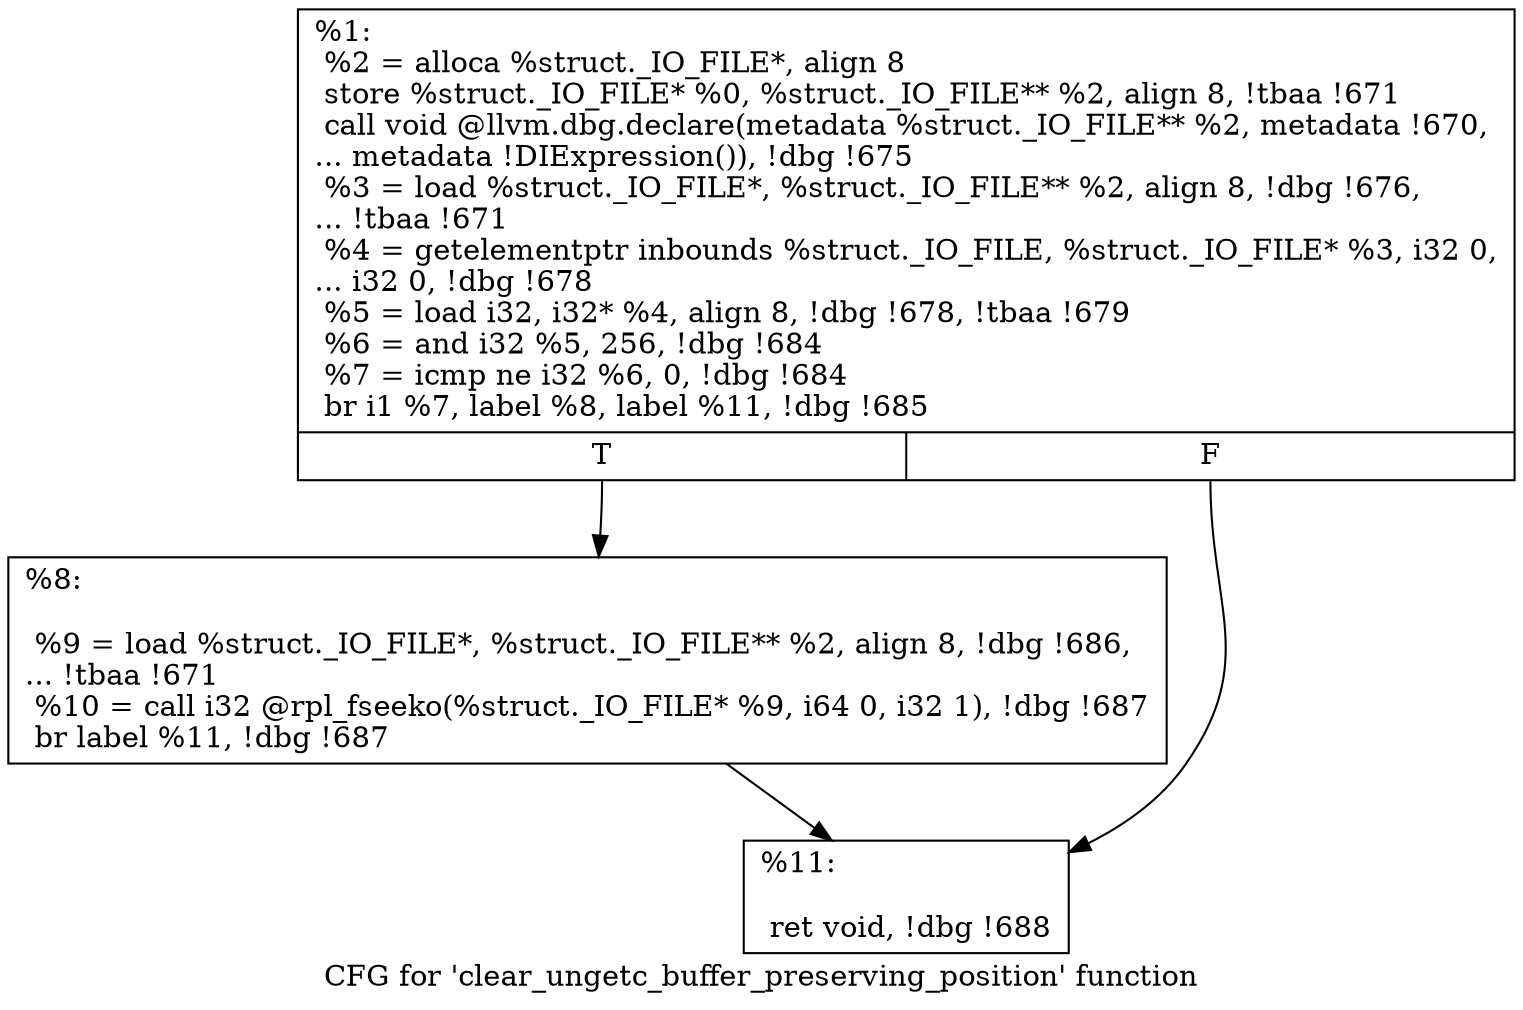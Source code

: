 digraph "CFG for 'clear_ungetc_buffer_preserving_position' function" {
	label="CFG for 'clear_ungetc_buffer_preserving_position' function";

	Node0x1498f90 [shape=record,label="{%1:\l  %2 = alloca %struct._IO_FILE*, align 8\l  store %struct._IO_FILE* %0, %struct._IO_FILE** %2, align 8, !tbaa !671\l  call void @llvm.dbg.declare(metadata %struct._IO_FILE** %2, metadata !670,\l... metadata !DIExpression()), !dbg !675\l  %3 = load %struct._IO_FILE*, %struct._IO_FILE** %2, align 8, !dbg !676,\l... !tbaa !671\l  %4 = getelementptr inbounds %struct._IO_FILE, %struct._IO_FILE* %3, i32 0,\l... i32 0, !dbg !678\l  %5 = load i32, i32* %4, align 8, !dbg !678, !tbaa !679\l  %6 = and i32 %5, 256, !dbg !684\l  %7 = icmp ne i32 %6, 0, !dbg !684\l  br i1 %7, label %8, label %11, !dbg !685\l|{<s0>T|<s1>F}}"];
	Node0x1498f90:s0 -> Node0x1499f60;
	Node0x1498f90:s1 -> Node0x1499fb0;
	Node0x1499f60 [shape=record,label="{%8:\l\l  %9 = load %struct._IO_FILE*, %struct._IO_FILE** %2, align 8, !dbg !686,\l... !tbaa !671\l  %10 = call i32 @rpl_fseeko(%struct._IO_FILE* %9, i64 0, i32 1), !dbg !687\l  br label %11, !dbg !687\l}"];
	Node0x1499f60 -> Node0x1499fb0;
	Node0x1499fb0 [shape=record,label="{%11:\l\l  ret void, !dbg !688\l}"];
}
